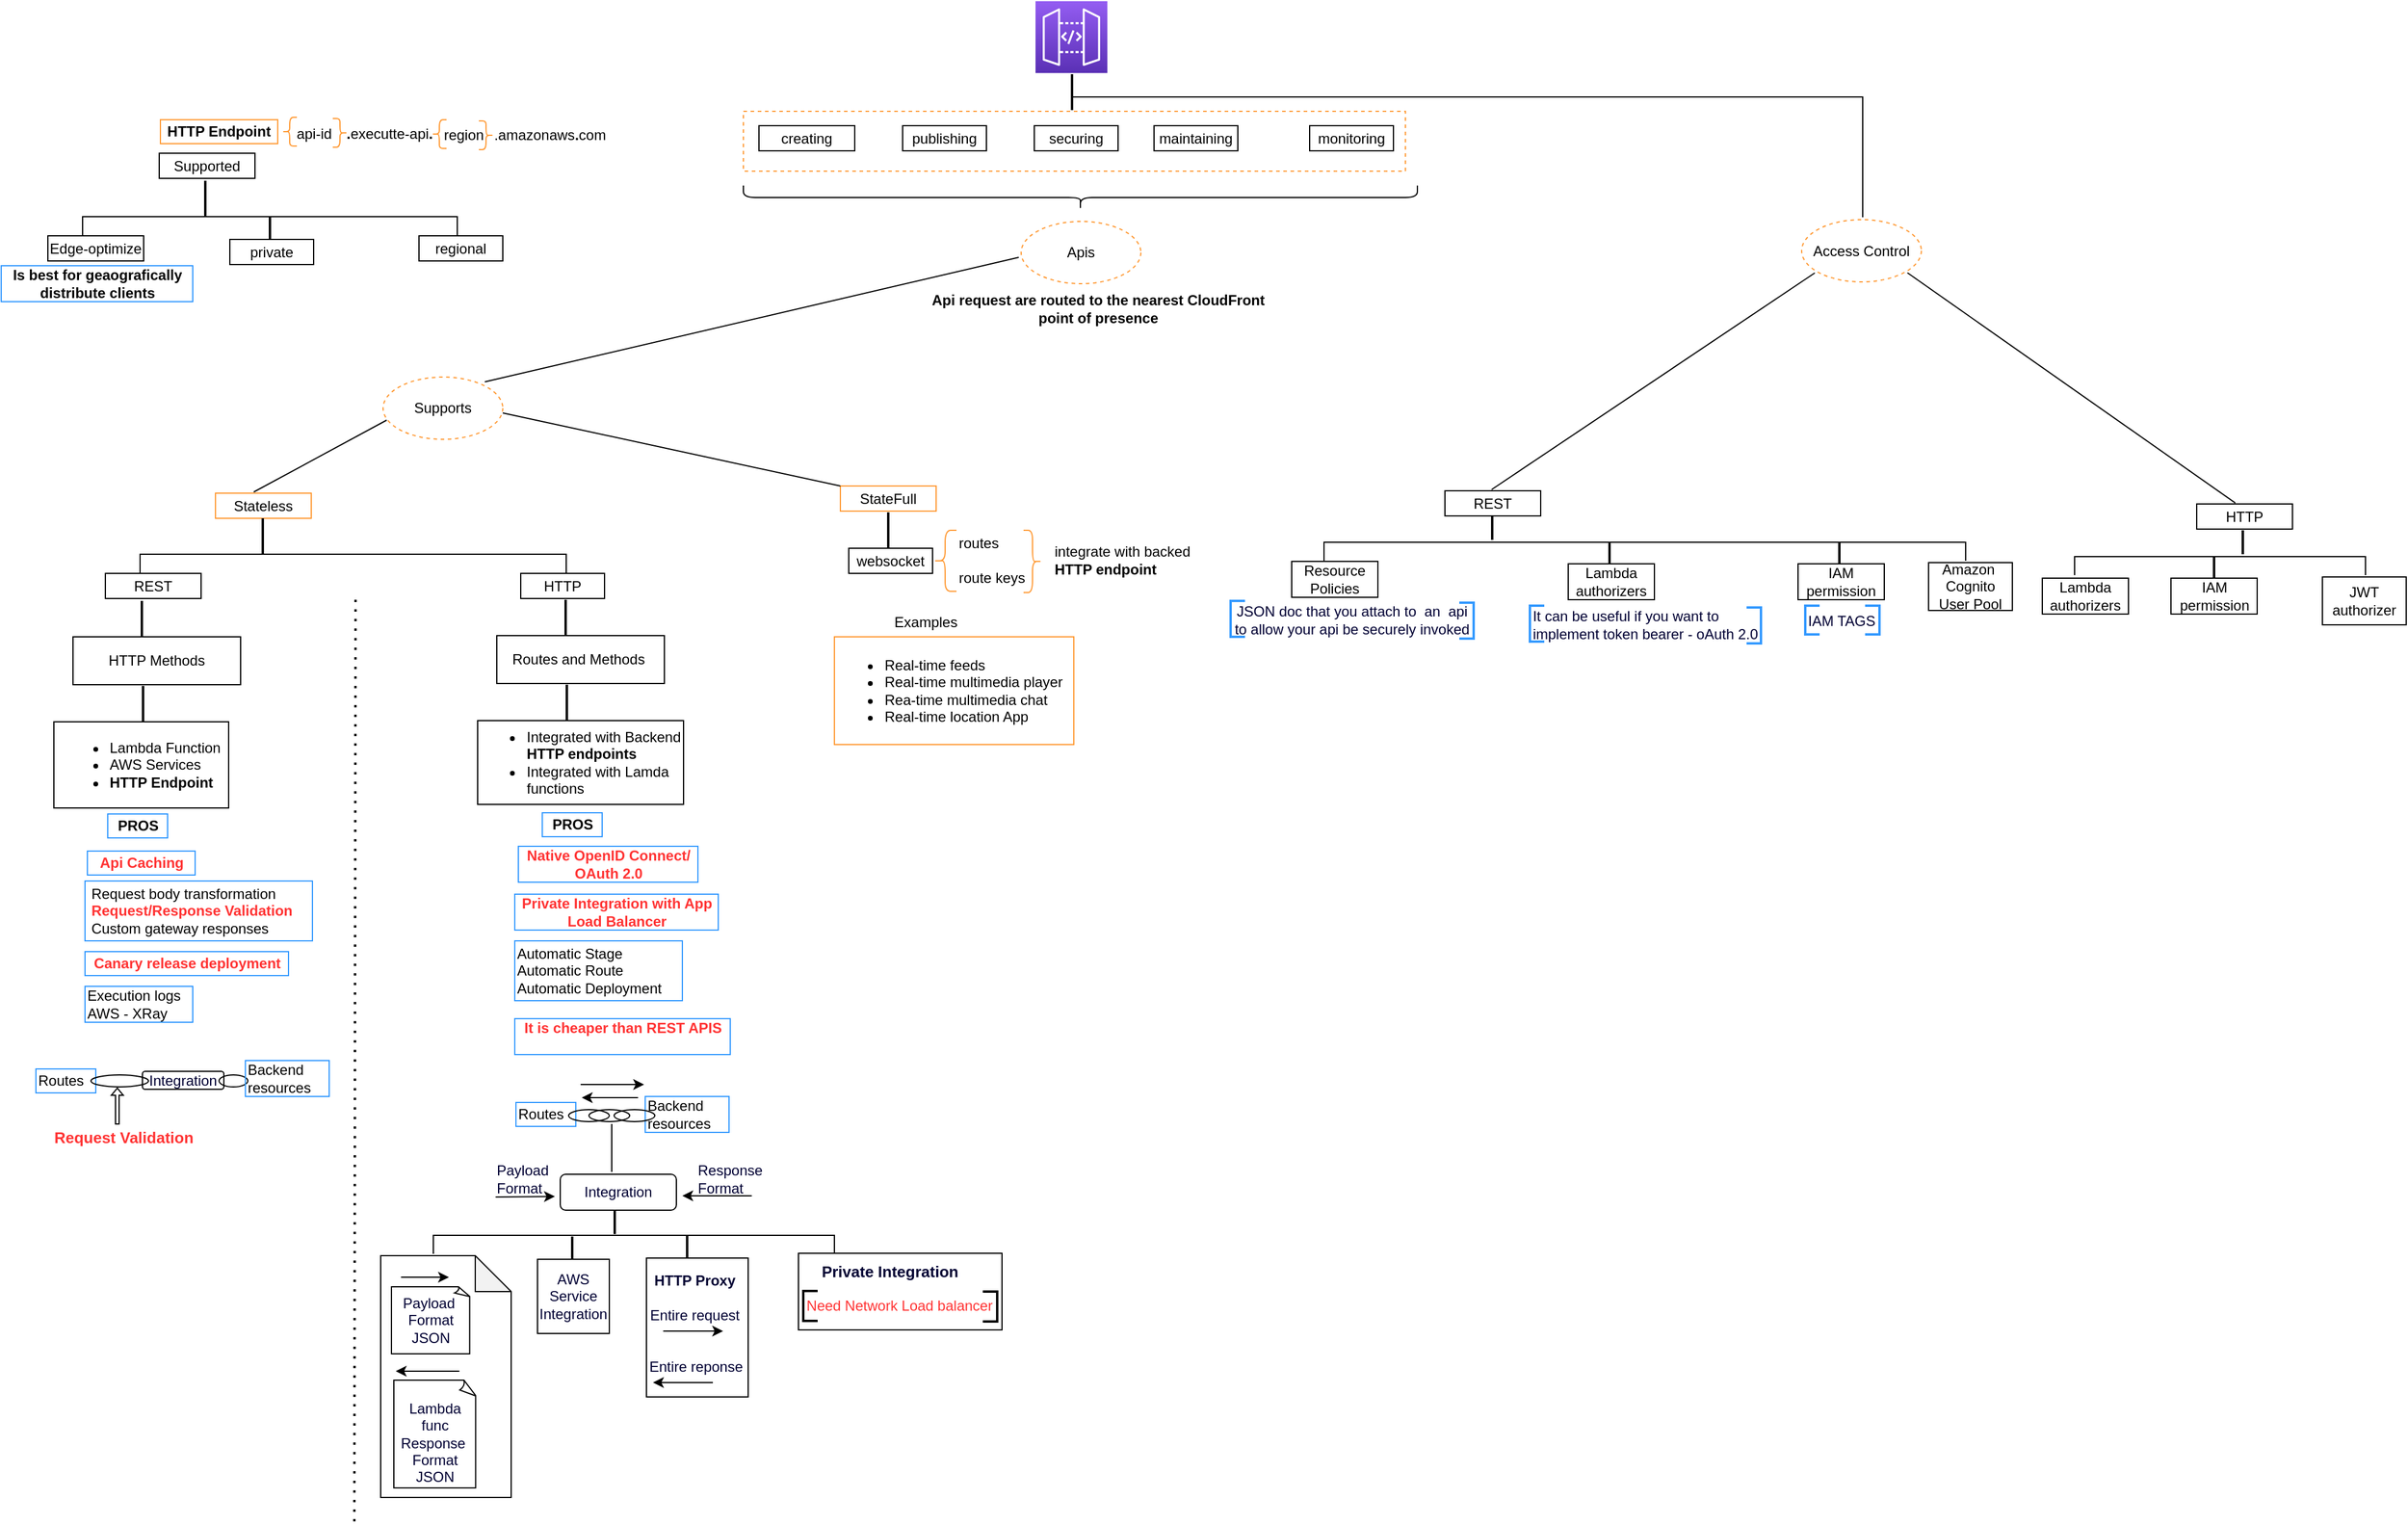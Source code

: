 <mxfile version="19.0.2" type="github">
  <diagram id="rzBOHS2imSivp7Q6g7ge" name="Page-1">
    <mxGraphModel dx="3526" dy="2307" grid="1" gridSize="10" guides="1" tooltips="1" connect="1" arrows="1" fold="1" page="1" pageScale="1" pageWidth="2336" pageHeight="1654" background="none" math="0" shadow="0">
      <root>
        <mxCell id="0" />
        <mxCell id="1" parent="0" />
        <mxCell id="aaMSTrbnzDPnuoNs1O_9-54" value="" style="rounded=0;whiteSpace=wrap;html=1;fontColor=#000033;fillColor=none;" vertex="1" parent="1">
          <mxGeometry x="-1649" y="-554" width="170" height="64" as="geometry" />
        </mxCell>
        <mxCell id="j9mZeKwOuy3LwzMowdbu-10" value="" style="rounded=0;whiteSpace=wrap;html=1;dashed=1;fillColor=none;strokeColor=#FF9933;" parent="1" vertex="1">
          <mxGeometry x="-1695" y="-1508" width="553" height="50" as="geometry" />
        </mxCell>
        <mxCell id="j9mZeKwOuy3LwzMowdbu-2" value="" style="sketch=0;points=[[0,0,0],[0.25,0,0],[0.5,0,0],[0.75,0,0],[1,0,0],[0,1,0],[0.25,1,0],[0.5,1,0],[0.75,1,0],[1,1,0],[0,0.25,0],[0,0.5,0],[0,0.75,0],[1,0.25,0],[1,0.5,0],[1,0.75,0]];outlineConnect=0;fontColor=#232F3E;gradientColor=#945DF2;gradientDirection=north;fillColor=#5A30B5;strokeColor=#ffffff;dashed=0;verticalLabelPosition=bottom;verticalAlign=top;align=center;html=1;fontSize=12;fontStyle=0;aspect=fixed;shape=mxgraph.aws4.resourceIcon;resIcon=mxgraph.aws4.api_gateway;" parent="1" vertex="1">
          <mxGeometry x="-1451" y="-1600" width="60" height="60" as="geometry" />
        </mxCell>
        <mxCell id="j9mZeKwOuy3LwzMowdbu-3" value="creating" style="rounded=0;whiteSpace=wrap;html=1;" parent="1" vertex="1">
          <mxGeometry x="-1682" y="-1496" width="80" height="21" as="geometry" />
        </mxCell>
        <mxCell id="j9mZeKwOuy3LwzMowdbu-4" value="publishing" style="rounded=0;whiteSpace=wrap;html=1;" parent="1" vertex="1">
          <mxGeometry x="-1562" y="-1496" width="70" height="21" as="geometry" />
        </mxCell>
        <mxCell id="j9mZeKwOuy3LwzMowdbu-5" value="securing" style="rounded=0;whiteSpace=wrap;html=1;" parent="1" vertex="1">
          <mxGeometry x="-1452" y="-1496" width="70" height="21" as="geometry" />
        </mxCell>
        <mxCell id="j9mZeKwOuy3LwzMowdbu-6" value="maintaining" style="rounded=0;whiteSpace=wrap;html=1;" parent="1" vertex="1">
          <mxGeometry x="-1352" y="-1496" width="70" height="21" as="geometry" />
        </mxCell>
        <mxCell id="j9mZeKwOuy3LwzMowdbu-7" value="monitoring" style="rounded=0;whiteSpace=wrap;html=1;" parent="1" vertex="1">
          <mxGeometry x="-1222" y="-1496" width="70" height="21" as="geometry" />
        </mxCell>
        <mxCell id="qNnacVsJ2TZ5Um2_h7-j-1" value="Stateless" style="rounded=0;whiteSpace=wrap;html=1;fillColor=none;strokeColor=#FF9933;" parent="1" vertex="1">
          <mxGeometry x="-2136" y="-1189" width="80" height="21" as="geometry" />
        </mxCell>
        <mxCell id="qNnacVsJ2TZ5Um2_h7-j-7" value="Apis" style="ellipse;whiteSpace=wrap;html=1;dashed=1;strokeColor=#FF9933;fillColor=none;" parent="1" vertex="1">
          <mxGeometry x="-1463" y="-1416" width="100" height="52" as="geometry" />
        </mxCell>
        <mxCell id="qNnacVsJ2TZ5Um2_h7-j-8" value="REST" style="rounded=0;whiteSpace=wrap;html=1;" parent="1" vertex="1">
          <mxGeometry x="-2228" y="-1122" width="80" height="21" as="geometry" />
        </mxCell>
        <mxCell id="qNnacVsJ2TZ5Um2_h7-j-9" value="HTTP" style="rounded=0;whiteSpace=wrap;html=1;" parent="1" vertex="1">
          <mxGeometry x="-1881" y="-1122" width="70" height="21" as="geometry" />
        </mxCell>
        <mxCell id="qNnacVsJ2TZ5Um2_h7-j-10" value="Routes and Methods&amp;nbsp;" style="rounded=0;whiteSpace=wrap;html=1;" parent="1" vertex="1">
          <mxGeometry x="-1901" y="-1070" width="140" height="40" as="geometry" />
        </mxCell>
        <mxCell id="qNnacVsJ2TZ5Um2_h7-j-11" value="&lt;div style=&quot;text-align: left&quot;&gt;&lt;ul&gt;&lt;li&gt;Integrated with Backend &lt;b&gt;HTTP endpoints&lt;/b&gt;&lt;/li&gt;&lt;li&gt;&lt;span&gt;Integrated with Lamda functions&lt;/span&gt;&lt;/li&gt;&lt;/ul&gt;&lt;/div&gt;" style="rounded=0;whiteSpace=wrap;html=1;" parent="1" vertex="1">
          <mxGeometry x="-1917" y="-999" width="172" height="70" as="geometry" />
        </mxCell>
        <mxCell id="qNnacVsJ2TZ5Um2_h7-j-12" value="websocket" style="rounded=0;whiteSpace=wrap;html=1;" parent="1" vertex="1">
          <mxGeometry x="-1607" y="-1143" width="70" height="21" as="geometry" />
        </mxCell>
        <mxCell id="e3F0U84aLfVKptTIg71--1" value="" style="shape=curlyBracket;whiteSpace=wrap;html=1;rounded=1;flipH=1;direction=north;" parent="1" vertex="1">
          <mxGeometry x="-1695" y="-1446" width="563" height="20" as="geometry" />
        </mxCell>
        <mxCell id="e3F0U84aLfVKptTIg71--4" value="Supports" style="ellipse;whiteSpace=wrap;html=1;dashed=1;strokeColor=#FF9933;fillColor=none;" parent="1" vertex="1">
          <mxGeometry x="-1996" y="-1286" width="100" height="52" as="geometry" />
        </mxCell>
        <mxCell id="e3F0U84aLfVKptTIg71--10" value="" style="line;strokeWidth=2;direction=south;html=1;" parent="1" vertex="1">
          <mxGeometry x="-1421" y="-1539" width="1" height="30" as="geometry" />
        </mxCell>
        <mxCell id="e3F0U84aLfVKptTIg71--11" value="StateFull" style="rounded=0;whiteSpace=wrap;html=1;fillColor=none;strokeColor=#FF9933;" parent="1" vertex="1">
          <mxGeometry x="-1614" y="-1195" width="80" height="21" as="geometry" />
        </mxCell>
        <mxCell id="e3F0U84aLfVKptTIg71--12" value="" style="line;strokeWidth=2;direction=south;html=1;" parent="1" vertex="1">
          <mxGeometry x="-2097" y="-1168" width="1" height="30" as="geometry" />
        </mxCell>
        <mxCell id="e3F0U84aLfVKptTIg71--19" value="" style="shape=partialRectangle;whiteSpace=wrap;html=1;bottom=1;right=1;left=1;top=0;fillColor=none;routingCenterX=-0.5;rotation=-180;direction=east;" parent="1" vertex="1">
          <mxGeometry x="-2199" y="-1138" width="356" height="15" as="geometry" />
        </mxCell>
        <mxCell id="e3F0U84aLfVKptTIg71--21" value="" style="line;strokeWidth=2;direction=south;html=1;" parent="1" vertex="1">
          <mxGeometry x="-1844" y="-1100" width="1" height="30" as="geometry" />
        </mxCell>
        <mxCell id="e3F0U84aLfVKptTIg71--22" value="" style="line;strokeWidth=2;direction=south;html=1;" parent="1" vertex="1">
          <mxGeometry x="-1843" y="-1029" width="1" height="30" as="geometry" />
        </mxCell>
        <mxCell id="e3F0U84aLfVKptTIg71--23" value="HTTP Methods" style="rounded=0;whiteSpace=wrap;html=1;" parent="1" vertex="1">
          <mxGeometry x="-2255" y="-1069" width="140" height="40" as="geometry" />
        </mxCell>
        <mxCell id="e3F0U84aLfVKptTIg71--24" value="&lt;div style=&quot;text-align: left&quot;&gt;&lt;ul&gt;&lt;li&gt;Lambda Function&lt;/li&gt;&lt;li&gt;AWS Services&lt;/li&gt;&lt;li&gt;&lt;b&gt;HTTP Endpoint&lt;/b&gt;&lt;/li&gt;&lt;/ul&gt;&lt;/div&gt;" style="rounded=0;whiteSpace=wrap;html=1;" parent="1" vertex="1">
          <mxGeometry x="-2271" y="-998" width="146" height="72" as="geometry" />
        </mxCell>
        <mxCell id="e3F0U84aLfVKptTIg71--25" value="" style="line;strokeWidth=2;direction=south;html=1;" parent="1" vertex="1">
          <mxGeometry x="-2198" y="-1099" width="1" height="30" as="geometry" />
        </mxCell>
        <mxCell id="e3F0U84aLfVKptTIg71--26" value="" style="line;strokeWidth=2;direction=south;html=1;" parent="1" vertex="1">
          <mxGeometry x="-2197" y="-1028" width="1" height="30" as="geometry" />
        </mxCell>
        <mxCell id="RHQa-X3_apYEFBSFGdYx-1" value="" style="endArrow=none;html=1;rounded=0;" parent="1" edge="1">
          <mxGeometry width="50" height="50" relative="1" as="geometry">
            <mxPoint x="-2104" y="-1190" as="sourcePoint" />
            <mxPoint x="-1993" y="-1250" as="targetPoint" />
          </mxGeometry>
        </mxCell>
        <mxCell id="RHQa-X3_apYEFBSFGdYx-2" value="" style="endArrow=none;html=1;rounded=0;entryX=0;entryY=0;entryDx=0;entryDy=0;" parent="1" target="e3F0U84aLfVKptTIg71--11" edge="1">
          <mxGeometry width="50" height="50" relative="1" as="geometry">
            <mxPoint x="-1896" y="-1256" as="sourcePoint" />
            <mxPoint x="-1795" y="-1196" as="targetPoint" />
          </mxGeometry>
        </mxCell>
        <mxCell id="3u_sAwuGoXgxyQlECYIR-2" value="" style="line;strokeWidth=2;direction=south;html=1;" parent="1" vertex="1">
          <mxGeometry x="-1574.5" y="-1173" width="1" height="30" as="geometry" />
        </mxCell>
        <mxCell id="3u_sAwuGoXgxyQlECYIR-4" value="" style="shape=curlyBracket;whiteSpace=wrap;html=1;rounded=1;strokeColor=#FF9933;fillColor=none;" parent="1" vertex="1">
          <mxGeometry x="-1536" y="-1158" width="19" height="51" as="geometry" />
        </mxCell>
        <mxCell id="3u_sAwuGoXgxyQlECYIR-5" value="" style="shape=curlyBracket;whiteSpace=wrap;html=1;rounded=1;strokeColor=#FF9933;fillColor=none;rotation=-180;" parent="1" vertex="1">
          <mxGeometry x="-1461" y="-1158" width="15" height="52" as="geometry" />
        </mxCell>
        <mxCell id="3u_sAwuGoXgxyQlECYIR-6" value="routes&lt;br&gt;&lt;br&gt;route keys" style="text;html=1;align=left;verticalAlign=middle;resizable=0;points=[];autosize=1;strokeColor=none;fillColor=none;" parent="1" vertex="1">
          <mxGeometry x="-1517" y="-1158" width="70" height="50" as="geometry" />
        </mxCell>
        <mxCell id="3u_sAwuGoXgxyQlECYIR-7" value="integrate with backed &lt;br&gt;&lt;b&gt;HTTP endpoint&lt;/b&gt;" style="text;html=1;align=left;verticalAlign=middle;resizable=0;points=[];autosize=1;strokeColor=none;fillColor=none;" parent="1" vertex="1">
          <mxGeometry x="-1437" y="-1148" width="130" height="30" as="geometry" />
        </mxCell>
        <mxCell id="3u_sAwuGoXgxyQlECYIR-10" value="&lt;ul&gt;&lt;li&gt;Real-time feeds&lt;/li&gt;&lt;li&gt;Real-time multimedia player&lt;/li&gt;&lt;li&gt;Rea-time multimedia chat&lt;/li&gt;&lt;li&gt;Real-time location App&lt;/li&gt;&lt;/ul&gt;" style="text;html=1;align=left;verticalAlign=middle;resizable=0;points=[];autosize=1;strokeColor=#FF9933;fillColor=none;" parent="1" vertex="1">
          <mxGeometry x="-1619" y="-1069" width="200" height="90" as="geometry" />
        </mxCell>
        <mxCell id="3u_sAwuGoXgxyQlECYIR-11" value="Examples" style="text;html=1;align=center;verticalAlign=middle;resizable=0;points=[];autosize=1;strokeColor=none;fillColor=none;" parent="1" vertex="1">
          <mxGeometry x="-1578" y="-1091" width="70" height="20" as="geometry" />
        </mxCell>
        <mxCell id="3u_sAwuGoXgxyQlECYIR-12" value="" style="endArrow=none;html=1;rounded=0;" parent="1" edge="1">
          <mxGeometry width="50" height="50" relative="1" as="geometry">
            <mxPoint x="-1911" y="-1282" as="sourcePoint" />
            <mxPoint x="-1465" y="-1386" as="targetPoint" />
          </mxGeometry>
        </mxCell>
        <mxCell id="3u_sAwuGoXgxyQlECYIR-13" value="&lt;b&gt;HTTP Endpoint&lt;/b&gt;" style="rounded=0;whiteSpace=wrap;html=1;fillColor=none;strokeColor=#FF9933;" parent="1" vertex="1">
          <mxGeometry x="-2182" y="-1501" width="98" height="20" as="geometry" />
        </mxCell>
        <mxCell id="3u_sAwuGoXgxyQlECYIR-14" value="Edge-optimize" style="rounded=0;whiteSpace=wrap;html=1;" parent="1" vertex="1">
          <mxGeometry x="-2276" y="-1404" width="80" height="21" as="geometry" />
        </mxCell>
        <mxCell id="3u_sAwuGoXgxyQlECYIR-15" value="regional" style="rounded=0;whiteSpace=wrap;html=1;" parent="1" vertex="1">
          <mxGeometry x="-1966" y="-1404" width="70" height="21" as="geometry" />
        </mxCell>
        <mxCell id="3u_sAwuGoXgxyQlECYIR-16" value="" style="line;strokeWidth=2;direction=south;html=1;" parent="1" vertex="1">
          <mxGeometry x="-2145" y="-1450" width="1" height="30" as="geometry" />
        </mxCell>
        <mxCell id="3u_sAwuGoXgxyQlECYIR-17" value="" style="shape=partialRectangle;whiteSpace=wrap;html=1;bottom=1;right=1;left=1;top=0;fillColor=none;routingCenterX=-0.5;rotation=-180;direction=east;" parent="1" vertex="1">
          <mxGeometry x="-2247" y="-1420" width="313" height="15" as="geometry" />
        </mxCell>
        <mxCell id="3u_sAwuGoXgxyQlECYIR-18" value="Supported" style="rounded=0;whiteSpace=wrap;html=1;" parent="1" vertex="1">
          <mxGeometry x="-2183" y="-1473" width="80" height="21" as="geometry" />
        </mxCell>
        <mxCell id="3u_sAwuGoXgxyQlECYIR-19" value="" style="line;strokeWidth=2;direction=south;html=1;" parent="1" vertex="1">
          <mxGeometry x="-2100.5" y="-1420" width="20" height="19" as="geometry" />
        </mxCell>
        <mxCell id="3u_sAwuGoXgxyQlECYIR-20" value="private" style="rounded=0;whiteSpace=wrap;html=1;" parent="1" vertex="1">
          <mxGeometry x="-2124" y="-1401" width="70" height="21" as="geometry" />
        </mxCell>
        <mxCell id="3u_sAwuGoXgxyQlECYIR-23" value="" style="shape=curlyBracket;whiteSpace=wrap;html=1;rounded=1;strokeColor=#FF9933;fillColor=none;" parent="1" vertex="1">
          <mxGeometry x="-2080" y="-1503" width="12" height="24" as="geometry" />
        </mxCell>
        <mxCell id="3u_sAwuGoXgxyQlECYIR-24" value="" style="shape=curlyBracket;whiteSpace=wrap;html=1;rounded=1;strokeColor=#FF9933;fillColor=none;direction=west;" parent="1" vertex="1">
          <mxGeometry x="-2038" y="-1502" width="12" height="24" as="geometry" />
        </mxCell>
        <mxCell id="3u_sAwuGoXgxyQlECYIR-25" value="api-id" style="text;html=1;align=center;verticalAlign=middle;resizable=0;points=[];autosize=1;strokeColor=none;fillColor=none;" parent="1" vertex="1">
          <mxGeometry x="-2074" y="-1499" width="40" height="20" as="geometry" />
        </mxCell>
        <mxCell id="3u_sAwuGoXgxyQlECYIR-27" value="" style="shape=curlyBracket;whiteSpace=wrap;html=1;rounded=1;strokeColor=#FF9933;fillColor=none;" parent="1" vertex="1">
          <mxGeometry x="-1955" y="-1501" width="12" height="24" as="geometry" />
        </mxCell>
        <mxCell id="3u_sAwuGoXgxyQlECYIR-28" value="" style="shape=curlyBracket;whiteSpace=wrap;html=1;rounded=1;strokeColor=#FF9933;fillColor=none;direction=west;" parent="1" vertex="1">
          <mxGeometry x="-1916" y="-1500" width="12" height="24" as="geometry" />
        </mxCell>
        <mxCell id="3u_sAwuGoXgxyQlECYIR-29" value="region" style="text;html=1;align=center;verticalAlign=middle;resizable=0;points=[];autosize=1;strokeColor=none;fillColor=none;" parent="1" vertex="1">
          <mxGeometry x="-1954" y="-1498" width="50" height="20" as="geometry" />
        </mxCell>
        <mxCell id="3u_sAwuGoXgxyQlECYIR-30" value="&lt;b&gt;.&lt;/b&gt;executte-api&lt;b&gt;.&lt;/b&gt;" style="text;html=1;align=center;verticalAlign=middle;resizable=0;points=[];autosize=1;strokeColor=none;fillColor=none;" parent="1" vertex="1">
          <mxGeometry x="-2036" y="-1499" width="90" height="20" as="geometry" />
        </mxCell>
        <mxCell id="3u_sAwuGoXgxyQlECYIR-31" value=".amazonaws&lt;b&gt;.&lt;/b&gt;com" style="text;html=1;align=center;verticalAlign=middle;resizable=0;points=[];autosize=1;strokeColor=none;fillColor=none;" parent="1" vertex="1">
          <mxGeometry x="-1912" y="-1498" width="110" height="20" as="geometry" />
        </mxCell>
        <mxCell id="3u_sAwuGoXgxyQlECYIR-33" value="&lt;b&gt;Is best for geaografically&lt;br&gt;distribute clients&lt;/b&gt;" style="text;html=1;align=center;verticalAlign=middle;resizable=0;points=[];autosize=1;strokeColor=#3399FF;fillColor=none;flipV=1;flipH=1;" parent="1" vertex="1">
          <mxGeometry x="-2315" y="-1379" width="160" height="30" as="geometry" />
        </mxCell>
        <mxCell id="3u_sAwuGoXgxyQlECYIR-34" value="Api request are routed to the nearest CloudFront &lt;br&gt;point of presence" style="text;html=1;align=center;verticalAlign=middle;resizable=0;points=[];autosize=1;strokeColor=none;fillColor=none;fontStyle=1" parent="1" vertex="1">
          <mxGeometry x="-1544" y="-1358" width="290" height="30" as="geometry" />
        </mxCell>
        <mxCell id="3u_sAwuGoXgxyQlECYIR-35" value="&lt;b&gt;PROS&lt;/b&gt;" style="text;html=1;align=center;verticalAlign=middle;resizable=0;points=[];autosize=1;strokeColor=#3399FF;fillColor=none;flipV=1;flipH=1;" parent="1" vertex="1">
          <mxGeometry x="-2226" y="-921" width="50" height="20" as="geometry" />
        </mxCell>
        <mxCell id="3u_sAwuGoXgxyQlECYIR-36" value="&lt;b&gt;PROS&lt;/b&gt;" style="text;html=1;align=center;verticalAlign=middle;resizable=0;points=[];autosize=1;strokeColor=#3399FF;fillColor=none;flipV=1;flipH=1;" parent="1" vertex="1">
          <mxGeometry x="-1863" y="-922" width="50" height="20" as="geometry" />
        </mxCell>
        <mxCell id="3u_sAwuGoXgxyQlECYIR-37" value="&lt;font color=&quot;#ff3333&quot;&gt;&lt;b&gt;Api Caching&lt;/b&gt;&lt;/font&gt;" style="text;html=1;align=center;verticalAlign=middle;resizable=0;points=[];autosize=1;strokeColor=#3399FF;fillColor=none;" parent="1" vertex="1">
          <mxGeometry x="-2243" y="-890" width="90" height="20" as="geometry" />
        </mxCell>
        <mxCell id="3u_sAwuGoXgxyQlECYIR-38" value="&lt;span style=&quot;background-color: initial;&quot;&gt;&amp;nbsp;Request body transformation&lt;/span&gt;&lt;br&gt;&lt;span style=&quot;background-color: initial;&quot;&gt;&amp;nbsp;&lt;font color=&quot;#ff3333&quot;&gt;&lt;b&gt;Request/Response Validation&lt;/b&gt;&lt;/font&gt;&lt;/span&gt;&lt;br&gt;&lt;span style=&quot;background-color: initial;&quot;&gt;&amp;nbsp;Custom gateway responses&amp;nbsp;&lt;/span&gt;" style="text;html=1;align=left;verticalAlign=middle;resizable=0;points=[];autosize=1;strokeColor=#3399FF;fillColor=none;" parent="1" vertex="1">
          <mxGeometry x="-2245" y="-865" width="190" height="50" as="geometry" />
        </mxCell>
        <mxCell id="3u_sAwuGoXgxyQlECYIR-39" value="&lt;font color=&quot;#ff3333&quot;&gt;&lt;b&gt;Canary release deployment&lt;/b&gt;&lt;/font&gt;" style="text;html=1;align=center;verticalAlign=middle;resizable=0;points=[];autosize=1;strokeColor=#3399FF;fillColor=none;" parent="1" vertex="1">
          <mxGeometry x="-2245" y="-806" width="170" height="20" as="geometry" />
        </mxCell>
        <mxCell id="3u_sAwuGoXgxyQlECYIR-40" value="Execution logs&lt;br&gt;AWS - XRay" style="text;html=1;align=left;verticalAlign=middle;resizable=0;points=[];autosize=1;strokeColor=#3399FF;fillColor=none;" parent="1" vertex="1">
          <mxGeometry x="-2245" y="-777" width="90" height="30" as="geometry" />
        </mxCell>
        <mxCell id="3u_sAwuGoXgxyQlECYIR-41" value="&lt;b&gt;&lt;font color=&quot;#ff3333&quot;&gt;Native OpenID Connect/ &lt;br&gt;OAuth 2.0&lt;/font&gt;&lt;/b&gt;" style="text;html=1;align=center;verticalAlign=middle;resizable=0;points=[];autosize=1;strokeColor=#3399FF;fillColor=none;" parent="1" vertex="1">
          <mxGeometry x="-1883" y="-894" width="150" height="30" as="geometry" />
        </mxCell>
        <mxCell id="3u_sAwuGoXgxyQlECYIR-42" value="&lt;font color=&quot;#ff3333&quot;&gt;&lt;b&gt;Private Integration with App &lt;br&gt;Load Balancer&lt;/b&gt;&lt;/font&gt;" style="text;html=1;align=center;verticalAlign=middle;resizable=0;points=[];autosize=1;strokeColor=#3399FF;fillColor=none;" parent="1" vertex="1">
          <mxGeometry x="-1886" y="-854" width="170" height="30" as="geometry" />
        </mxCell>
        <mxCell id="3u_sAwuGoXgxyQlECYIR-43" value="Automatic Stage&lt;br&gt;Automatic Route&lt;br&gt;Automatic Deployment" style="text;html=1;align=left;verticalAlign=middle;resizable=0;points=[];autosize=1;strokeColor=#3399FF;fillColor=none;" parent="1" vertex="1">
          <mxGeometry x="-1886" y="-815" width="140" height="50" as="geometry" />
        </mxCell>
        <mxCell id="aaMSTrbnzDPnuoNs1O_9-1" value="&lt;font color=&quot;#ff3333&quot;&gt;&lt;b&gt;It is cheaper than REST APIS&lt;br&gt;&lt;br&gt;&lt;/b&gt;&lt;/font&gt;" style="text;html=1;align=center;verticalAlign=middle;resizable=0;points=[];autosize=1;strokeColor=#3399FF;fillColor=none;" vertex="1" parent="1">
          <mxGeometry x="-1886" y="-750" width="180" height="30" as="geometry" />
        </mxCell>
        <mxCell id="aaMSTrbnzDPnuoNs1O_9-2" value="" style="endArrow=none;dashed=1;html=1;dashPattern=1 3;strokeWidth=2;rounded=0;fontColor=#FF3333;" edge="1" parent="1">
          <mxGeometry width="50" height="50" relative="1" as="geometry">
            <mxPoint x="-2020" y="-330" as="sourcePoint" />
            <mxPoint x="-2019" y="-1100" as="targetPoint" />
          </mxGeometry>
        </mxCell>
        <mxCell id="aaMSTrbnzDPnuoNs1O_9-4" value="Routes" style="text;html=1;align=left;verticalAlign=middle;resizable=0;points=[];autosize=1;strokeColor=#3399FF;fillColor=none;" vertex="1" parent="1">
          <mxGeometry x="-1885" y="-680" width="50" height="20" as="geometry" />
        </mxCell>
        <mxCell id="aaMSTrbnzDPnuoNs1O_9-6" value="Backend&lt;br&gt;resources" style="text;html=1;align=left;verticalAlign=middle;resizable=0;points=[];autosize=1;strokeColor=#3399FF;fillColor=none;" vertex="1" parent="1">
          <mxGeometry x="-1777" y="-685" width="70" height="30" as="geometry" />
        </mxCell>
        <mxCell id="aaMSTrbnzDPnuoNs1O_9-7" value="" style="ellipse;whiteSpace=wrap;html=1;fontColor=#FF3333;fillColor=none;" vertex="1" parent="1">
          <mxGeometry x="-1841" y="-674" width="34" height="10" as="geometry" />
        </mxCell>
        <mxCell id="aaMSTrbnzDPnuoNs1O_9-9" value="" style="ellipse;whiteSpace=wrap;html=1;fontColor=#FF3333;fillColor=none;" vertex="1" parent="1">
          <mxGeometry x="-1803" y="-674" width="34" height="10" as="geometry" />
        </mxCell>
        <mxCell id="aaMSTrbnzDPnuoNs1O_9-11" value="" style="ellipse;whiteSpace=wrap;html=1;fontColor=#FF3333;fillColor=none;" vertex="1" parent="1">
          <mxGeometry x="-1824" y="-674" width="34" height="10" as="geometry" />
        </mxCell>
        <mxCell id="aaMSTrbnzDPnuoNs1O_9-12" value="Integration" style="rounded=1;whiteSpace=wrap;html=1;fontColor=#000033;fillColor=none;" vertex="1" parent="1">
          <mxGeometry x="-1848" y="-620" width="97" height="30" as="geometry" />
        </mxCell>
        <mxCell id="aaMSTrbnzDPnuoNs1O_9-13" value="" style="endArrow=classic;html=1;rounded=0;fontColor=#000033;" edge="1" parent="1">
          <mxGeometry width="50" height="50" relative="1" as="geometry">
            <mxPoint x="-1902" y="-601" as="sourcePoint" />
            <mxPoint x="-1852.5" y="-601.5" as="targetPoint" />
          </mxGeometry>
        </mxCell>
        <mxCell id="aaMSTrbnzDPnuoNs1O_9-14" value="" style="endArrow=classic;html=1;rounded=0;fontColor=#000033;" edge="1" parent="1">
          <mxGeometry width="50" height="50" relative="1" as="geometry">
            <mxPoint x="-1688" y="-602" as="sourcePoint" />
            <mxPoint x="-1746" y="-602" as="targetPoint" />
          </mxGeometry>
        </mxCell>
        <mxCell id="aaMSTrbnzDPnuoNs1O_9-15" value="" style="endArrow=classic;html=1;rounded=0;fontColor=#000033;" edge="1" parent="1">
          <mxGeometry width="50" height="50" relative="1" as="geometry">
            <mxPoint x="-1831" y="-695" as="sourcePoint" />
            <mxPoint x="-1778" y="-695" as="targetPoint" />
          </mxGeometry>
        </mxCell>
        <mxCell id="aaMSTrbnzDPnuoNs1O_9-16" value="" style="endArrow=classic;html=1;rounded=0;fontColor=#000033;" edge="1" parent="1">
          <mxGeometry width="50" height="50" relative="1" as="geometry">
            <mxPoint x="-1783" y="-684" as="sourcePoint" />
            <mxPoint x="-1830" y="-684" as="targetPoint" />
          </mxGeometry>
        </mxCell>
        <mxCell id="aaMSTrbnzDPnuoNs1O_9-17" value="" style="endArrow=none;html=1;rounded=0;fontColor=#000033;" edge="1" parent="1">
          <mxGeometry width="50" height="50" relative="1" as="geometry">
            <mxPoint x="-1805" y="-622" as="sourcePoint" />
            <mxPoint x="-1805" y="-662" as="targetPoint" />
          </mxGeometry>
        </mxCell>
        <mxCell id="aaMSTrbnzDPnuoNs1O_9-18" value="" style="shape=partialRectangle;whiteSpace=wrap;html=1;bottom=1;right=1;left=1;top=0;fillColor=none;routingCenterX=-0.5;rotation=-180;direction=east;" vertex="1" parent="1">
          <mxGeometry x="-1954" y="-569" width="335" height="15" as="geometry" />
        </mxCell>
        <mxCell id="aaMSTrbnzDPnuoNs1O_9-19" value="" style="line;strokeWidth=2;direction=south;html=1;" vertex="1" parent="1">
          <mxGeometry x="-1803" y="-590" width="1" height="20" as="geometry" />
        </mxCell>
        <mxCell id="aaMSTrbnzDPnuoNs1O_9-28" value="Payload&amp;nbsp;&lt;br&gt;Format" style="text;html=1;align=left;verticalAlign=middle;resizable=0;points=[];autosize=1;strokeColor=none;fillColor=none;fontColor=#000033;" vertex="1" parent="1">
          <mxGeometry x="-1903" y="-631" width="60" height="30" as="geometry" />
        </mxCell>
        <mxCell id="aaMSTrbnzDPnuoNs1O_9-29" value="Response&amp;nbsp;&lt;br&gt;Format" style="text;html=1;align=left;verticalAlign=middle;resizable=0;points=[];autosize=1;strokeColor=none;fillColor=none;fontColor=#000033;" vertex="1" parent="1">
          <mxGeometry x="-1735" y="-631" width="70" height="30" as="geometry" />
        </mxCell>
        <mxCell id="aaMSTrbnzDPnuoNs1O_9-36" value="" style="line;strokeWidth=2;direction=south;html=1;" vertex="1" parent="1">
          <mxGeometry x="-1848" y="-568" width="20" height="19" as="geometry" />
        </mxCell>
        <mxCell id="aaMSTrbnzDPnuoNs1O_9-38" value="AWS Service Integration" style="rounded=0;whiteSpace=wrap;html=1;fontColor=#000033;fillColor=none;" vertex="1" parent="1">
          <mxGeometry x="-1867" y="-549" width="60" height="62" as="geometry" />
        </mxCell>
        <mxCell id="aaMSTrbnzDPnuoNs1O_9-40" value="" style="line;strokeWidth=2;direction=south;html=1;" vertex="1" parent="1">
          <mxGeometry x="-1752" y="-569" width="20" height="19" as="geometry" />
        </mxCell>
        <mxCell id="aaMSTrbnzDPnuoNs1O_9-48" value="" style="group" vertex="1" connectable="0" parent="1">
          <mxGeometry x="-1781" y="-550" width="91" height="116" as="geometry" />
        </mxCell>
        <mxCell id="aaMSTrbnzDPnuoNs1O_9-41" value="" style="rounded=0;whiteSpace=wrap;html=1;fontColor=#000033;fillColor=none;" vertex="1" parent="aaMSTrbnzDPnuoNs1O_9-48">
          <mxGeometry x="5" width="85" height="116" as="geometry" />
        </mxCell>
        <mxCell id="aaMSTrbnzDPnuoNs1O_9-46" value="Entire reponse" style="text;html=1;align=center;verticalAlign=middle;resizable=0;points=[];autosize=1;strokeColor=none;fillColor=none;fontColor=#000033;" vertex="1" parent="aaMSTrbnzDPnuoNs1O_9-48">
          <mxGeometry x="1" y="81" width="90" height="20" as="geometry" />
        </mxCell>
        <mxCell id="aaMSTrbnzDPnuoNs1O_9-43" value="" style="endArrow=classic;html=1;rounded=0;fontColor=#000033;" edge="1" parent="aaMSTrbnzDPnuoNs1O_9-48">
          <mxGeometry width="50" height="50" relative="1" as="geometry">
            <mxPoint x="60.5" y="104" as="sourcePoint" />
            <mxPoint x="10.5" y="104" as="targetPoint" />
          </mxGeometry>
        </mxCell>
        <mxCell id="aaMSTrbnzDPnuoNs1O_9-44" value="" style="endArrow=classic;html=1;rounded=0;fontColor=#000033;" edge="1" parent="aaMSTrbnzDPnuoNs1O_9-48">
          <mxGeometry width="50" height="50" relative="1" as="geometry">
            <mxPoint x="19" y="61" as="sourcePoint" />
            <mxPoint x="69" y="61" as="targetPoint" />
          </mxGeometry>
        </mxCell>
        <mxCell id="aaMSTrbnzDPnuoNs1O_9-45" value="Entire request" style="text;html=1;align=center;verticalAlign=middle;resizable=0;points=[];autosize=1;strokeColor=none;fillColor=none;fontColor=#000033;" vertex="1" parent="aaMSTrbnzDPnuoNs1O_9-48">
          <mxGeometry y="38" width="90" height="20" as="geometry" />
        </mxCell>
        <mxCell id="aaMSTrbnzDPnuoNs1O_9-47" value="&lt;b&gt;HTTP Proxy&lt;/b&gt;" style="text;html=1;align=center;verticalAlign=middle;resizable=0;points=[];autosize=1;strokeColor=none;fillColor=none;fontColor=#000033;" vertex="1" parent="aaMSTrbnzDPnuoNs1O_9-48">
          <mxGeometry x="5" y="9" width="80" height="20" as="geometry" />
        </mxCell>
        <mxCell id="aaMSTrbnzDPnuoNs1O_9-51" value="" style="strokeWidth=2;html=1;shape=mxgraph.flowchart.annotation_1;align=left;pointerEvents=1;fontColor=#000033;fillColor=none;" vertex="1" parent="1">
          <mxGeometry x="-1645" y="-522.5" width="12" height="25" as="geometry" />
        </mxCell>
        <mxCell id="aaMSTrbnzDPnuoNs1O_9-52" value="&lt;span style=&quot;&quot;&gt;&lt;font color=&quot;#ff3333&quot;&gt;Need Network Load balancer&lt;/font&gt;&lt;/span&gt;" style="text;html=1;align=center;verticalAlign=middle;resizable=0;points=[];autosize=1;strokeColor=none;fillColor=none;fontColor=#000033;" vertex="1" parent="1">
          <mxGeometry x="-1650" y="-520" width="170" height="20" as="geometry" />
        </mxCell>
        <mxCell id="aaMSTrbnzDPnuoNs1O_9-53" value="&lt;font style=&quot;font-size: 13px;&quot;&gt;&lt;b&gt;Private Integration&lt;/b&gt;&lt;/font&gt;" style="text;html=1;align=center;verticalAlign=middle;resizable=0;points=[];autosize=1;strokeColor=none;fillColor=none;fontColor=#000033;" vertex="1" parent="1">
          <mxGeometry x="-1638" y="-549" width="130" height="20" as="geometry" />
        </mxCell>
        <mxCell id="aaMSTrbnzDPnuoNs1O_9-56" value="" style="strokeWidth=2;html=1;shape=mxgraph.flowchart.annotation_1;align=left;pointerEvents=1;fontColor=#000033;fillColor=none;direction=west;" vertex="1" parent="1">
          <mxGeometry x="-1495" y="-522" width="12" height="25" as="geometry" />
        </mxCell>
        <mxCell id="aaMSTrbnzDPnuoNs1O_9-58" value="" style="group" vertex="1" connectable="0" parent="1">
          <mxGeometry x="-1998" y="-552" width="109" height="202" as="geometry" />
        </mxCell>
        <mxCell id="aaMSTrbnzDPnuoNs1O_9-20" value="" style="shape=note;whiteSpace=wrap;html=1;backgroundOutline=1;darkOpacity=0.05;fontColor=#000033;fillColor=none;" vertex="1" parent="aaMSTrbnzDPnuoNs1O_9-58">
          <mxGeometry width="109" height="202" as="geometry" />
        </mxCell>
        <mxCell id="aaMSTrbnzDPnuoNs1O_9-31" value="&lt;br&gt;&lt;span style=&quot;text-align: left;&quot;&gt;Lambda func&lt;/span&gt;&lt;br style=&quot;text-align: left;&quot;&gt;&lt;span style=&quot;text-align: left;&quot;&gt;Response&amp;nbsp;&lt;/span&gt;&lt;br style=&quot;text-align: left;&quot;&gt;&lt;span style=&quot;text-align: left;&quot;&gt;Format&lt;/span&gt;&lt;br&gt;JSON" style="whiteSpace=wrap;html=1;shape=mxgraph.basic.document;fontColor=#000033;fillColor=none;" vertex="1" parent="aaMSTrbnzDPnuoNs1O_9-58">
          <mxGeometry x="11" y="104" width="69" height="90" as="geometry" />
        </mxCell>
        <mxCell id="aaMSTrbnzDPnuoNs1O_9-24" value="" style="endArrow=classic;html=1;rounded=0;fontColor=#000033;" edge="1" parent="aaMSTrbnzDPnuoNs1O_9-58">
          <mxGeometry width="50" height="50" relative="1" as="geometry">
            <mxPoint x="65.75" y="96.493" as="sourcePoint" />
            <mxPoint x="12.583" y="96.493" as="targetPoint" />
          </mxGeometry>
        </mxCell>
        <mxCell id="aaMSTrbnzDPnuoNs1O_9-32" value="&lt;span style=&quot;text-align: left;&quot;&gt;Payload&amp;nbsp;&lt;/span&gt;&lt;br style=&quot;text-align: left;&quot;&gt;&lt;span style=&quot;text-align: left;&quot;&gt;Format&lt;/span&gt;&lt;br&gt;JSON" style="whiteSpace=wrap;html=1;shape=mxgraph.basic.document;fontColor=#000033;fillColor=none;" vertex="1" parent="aaMSTrbnzDPnuoNs1O_9-58">
          <mxGeometry x="9" y="26" width="66" height="56" as="geometry" />
        </mxCell>
        <mxCell id="aaMSTrbnzDPnuoNs1O_9-35" value="" style="endArrow=classic;html=1;rounded=0;fontColor=#000033;" edge="1" parent="aaMSTrbnzDPnuoNs1O_9-58">
          <mxGeometry width="50" height="50" relative="1" as="geometry">
            <mxPoint x="17" y="18" as="sourcePoint" />
            <mxPoint x="57" y="18" as="targetPoint" />
          </mxGeometry>
        </mxCell>
        <mxCell id="aaMSTrbnzDPnuoNs1O_9-59" value="Routes" style="text;html=1;align=left;verticalAlign=middle;resizable=0;points=[];autosize=1;strokeColor=#3399FF;fillColor=none;" vertex="1" parent="1">
          <mxGeometry x="-2286" y="-708" width="50" height="20" as="geometry" />
        </mxCell>
        <mxCell id="aaMSTrbnzDPnuoNs1O_9-60" value="" style="ellipse;whiteSpace=wrap;html=1;fontColor=#FF3333;fillColor=none;" vertex="1" parent="1">
          <mxGeometry x="-2240" y="-703" width="48" height="10" as="geometry" />
        </mxCell>
        <mxCell id="aaMSTrbnzDPnuoNs1O_9-62" value="" style="ellipse;whiteSpace=wrap;html=1;fontColor=#FF3333;fillColor=none;" vertex="1" parent="1">
          <mxGeometry x="-2133" y="-703" width="24" height="10" as="geometry" />
        </mxCell>
        <mxCell id="aaMSTrbnzDPnuoNs1O_9-63" value="Backend&lt;br&gt;resources" style="text;html=1;align=left;verticalAlign=middle;resizable=0;points=[];autosize=1;strokeColor=#3399FF;fillColor=none;" vertex="1" parent="1">
          <mxGeometry x="-2111" y="-715" width="70" height="30" as="geometry" />
        </mxCell>
        <mxCell id="aaMSTrbnzDPnuoNs1O_9-66" value="Integration" style="rounded=1;whiteSpace=wrap;html=1;fontColor=#000033;fillColor=none;" vertex="1" parent="1">
          <mxGeometry x="-2197" y="-706" width="68" height="15" as="geometry" />
        </mxCell>
        <mxCell id="aaMSTrbnzDPnuoNs1O_9-70" value="" style="shape=singleArrow;direction=north;whiteSpace=wrap;html=1;fontSize=13;fontColor=#FF3333;fillColor=none;" vertex="1" parent="1">
          <mxGeometry x="-2223" y="-692" width="10" height="30" as="geometry" />
        </mxCell>
        <mxCell id="aaMSTrbnzDPnuoNs1O_9-71" value="&lt;b&gt;Request Validation&lt;/b&gt;" style="text;html=1;align=center;verticalAlign=middle;resizable=0;points=[];autosize=1;strokeColor=none;fillColor=none;fontSize=13;fontColor=#FF3333;" vertex="1" parent="1">
          <mxGeometry x="-2278" y="-661" width="130" height="20" as="geometry" />
        </mxCell>
        <mxCell id="aaMSTrbnzDPnuoNs1O_9-72" value="" style="shape=partialRectangle;whiteSpace=wrap;html=1;top=0;left=0;fillColor=none;fontSize=13;fontColor=#FF3333;direction=north;" vertex="1" parent="1">
          <mxGeometry x="-1420" y="-1520" width="660" height="100" as="geometry" />
        </mxCell>
        <mxCell id="aaMSTrbnzDPnuoNs1O_9-74" value="Access Control" style="ellipse;whiteSpace=wrap;html=1;dashed=1;strokeColor=#FF9933;fillColor=none;" vertex="1" parent="1">
          <mxGeometry x="-811" y="-1417.5" width="100" height="52" as="geometry" />
        </mxCell>
        <mxCell id="aaMSTrbnzDPnuoNs1O_9-75" value="" style="endArrow=none;html=1;rounded=0;" edge="1" parent="1">
          <mxGeometry width="50" height="50" relative="1" as="geometry">
            <mxPoint x="-1070" y="-1192" as="sourcePoint" />
            <mxPoint x="-800" y="-1373" as="targetPoint" />
          </mxGeometry>
        </mxCell>
        <mxCell id="aaMSTrbnzDPnuoNs1O_9-76" value="REST" style="rounded=0;whiteSpace=wrap;html=1;" vertex="1" parent="1">
          <mxGeometry x="-1109" y="-1191" width="80" height="21" as="geometry" />
        </mxCell>
        <mxCell id="aaMSTrbnzDPnuoNs1O_9-77" value="Resource Policies" style="rounded=0;whiteSpace=wrap;html=1;" vertex="1" parent="1">
          <mxGeometry x="-1237" y="-1132" width="72" height="30" as="geometry" />
        </mxCell>
        <mxCell id="aaMSTrbnzDPnuoNs1O_9-79" value="" style="shape=partialRectangle;whiteSpace=wrap;html=1;bottom=1;right=1;left=1;top=0;fillColor=none;routingCenterX=-0.5;rotation=-180;direction=east;" vertex="1" parent="1">
          <mxGeometry x="-1210" y="-1148" width="536" height="15" as="geometry" />
        </mxCell>
        <mxCell id="aaMSTrbnzDPnuoNs1O_9-81" value="" style="line;strokeWidth=2;direction=south;html=1;" vertex="1" parent="1">
          <mxGeometry x="-1070" y="-1170" width="1" height="20" as="geometry" />
        </mxCell>
        <mxCell id="aaMSTrbnzDPnuoNs1O_9-83" value="" style="line;strokeWidth=2;direction=south;html=1;" vertex="1" parent="1">
          <mxGeometry x="-992" y="-1148" width="41" height="18" as="geometry" />
        </mxCell>
        <mxCell id="aaMSTrbnzDPnuoNs1O_9-84" value="&lt;span style=&quot;&quot;&gt;JSON doc that you attach to&amp;nbsp; an&amp;nbsp; api&lt;br&gt;to allow your api be securely invoked&lt;br&gt;&lt;/span&gt;" style="text;html=1;align=center;verticalAlign=middle;resizable=0;points=[];autosize=1;strokeColor=none;fillColor=none;fontColor=#000033;" vertex="1" parent="1">
          <mxGeometry x="-1292" y="-1098" width="210" height="30" as="geometry" />
        </mxCell>
        <mxCell id="aaMSTrbnzDPnuoNs1O_9-85" value="" style="strokeWidth=2;html=1;shape=mxgraph.flowchart.annotation_1;align=left;pointerEvents=1;fontColor=#000033;fillColor=none;strokeColor=#3399FF;" vertex="1" parent="1">
          <mxGeometry x="-1288" y="-1099" width="12" height="30" as="geometry" />
        </mxCell>
        <mxCell id="aaMSTrbnzDPnuoNs1O_9-86" value="" style="strokeWidth=2;html=1;shape=mxgraph.flowchart.annotation_1;align=left;pointerEvents=1;fontColor=#000033;fillColor=none;direction=west;strokeColor=#3399FF;" vertex="1" parent="1">
          <mxGeometry x="-1097" y="-1097.5" width="12" height="30" as="geometry" />
        </mxCell>
        <mxCell id="aaMSTrbnzDPnuoNs1O_9-87" value="Lambda authorizers" style="rounded=0;whiteSpace=wrap;html=1;" vertex="1" parent="1">
          <mxGeometry x="-1006" y="-1130" width="72" height="30" as="geometry" />
        </mxCell>
        <mxCell id="aaMSTrbnzDPnuoNs1O_9-88" value="&lt;div style=&quot;text-align: left;&quot;&gt;&lt;span style=&quot;background-color: initial;&quot;&gt;It can be useful if you want to&amp;nbsp;&lt;/span&gt;&lt;/div&gt;&lt;div style=&quot;text-align: left;&quot;&gt;&lt;span style=&quot;background-color: initial;&quot;&gt;implement token bearer - oAuth 2.0&lt;/span&gt;&lt;/div&gt;" style="text;html=1;align=center;verticalAlign=middle;resizable=0;points=[];autosize=1;strokeColor=none;fillColor=none;fontColor=#000033;" vertex="1" parent="1">
          <mxGeometry x="-1042" y="-1094" width="200" height="30" as="geometry" />
        </mxCell>
        <mxCell id="aaMSTrbnzDPnuoNs1O_9-89" value="" style="strokeWidth=2;html=1;shape=mxgraph.flowchart.annotation_1;align=left;pointerEvents=1;fontColor=#000033;fillColor=none;strokeColor=#3399FF;" vertex="1" parent="1">
          <mxGeometry x="-1038" y="-1095" width="12" height="30" as="geometry" />
        </mxCell>
        <mxCell id="aaMSTrbnzDPnuoNs1O_9-90" value="" style="strokeWidth=2;html=1;shape=mxgraph.flowchart.annotation_1;align=left;pointerEvents=1;fontColor=#000033;fillColor=none;direction=west;strokeColor=#3399FF;" vertex="1" parent="1">
          <mxGeometry x="-857" y="-1093.5" width="12" height="30" as="geometry" />
        </mxCell>
        <mxCell id="aaMSTrbnzDPnuoNs1O_9-91" value="" style="line;strokeWidth=2;direction=south;html=1;" vertex="1" parent="1">
          <mxGeometry x="-800" y="-1148" width="41" height="18" as="geometry" />
        </mxCell>
        <mxCell id="aaMSTrbnzDPnuoNs1O_9-92" value="IAM&lt;br&gt;permission" style="rounded=0;whiteSpace=wrap;html=1;align=center;" vertex="1" parent="1">
          <mxGeometry x="-814" y="-1130" width="72" height="30" as="geometry" />
        </mxCell>
        <mxCell id="aaMSTrbnzDPnuoNs1O_9-93" value="Amazon&amp;nbsp; Cognito User Pool" style="rounded=0;whiteSpace=wrap;html=1;align=center;" vertex="1" parent="1">
          <mxGeometry x="-705" y="-1131" width="70" height="40" as="geometry" />
        </mxCell>
        <mxCell id="aaMSTrbnzDPnuoNs1O_9-95" value="&lt;div style=&quot;text-align: left;&quot;&gt;IAM TAGS&lt;/div&gt;" style="text;html=1;align=center;verticalAlign=middle;resizable=0;points=[];autosize=1;strokeColor=none;fillColor=none;fontColor=#000033;" vertex="1" parent="1">
          <mxGeometry x="-813" y="-1092.5" width="70" height="20" as="geometry" />
        </mxCell>
        <mxCell id="aaMSTrbnzDPnuoNs1O_9-96" value="" style="strokeWidth=2;html=1;shape=mxgraph.flowchart.annotation_1;align=left;pointerEvents=1;fontColor=#000033;fillColor=none;strokeColor=#3399FF;" vertex="1" parent="1">
          <mxGeometry x="-808" y="-1095" width="12" height="24" as="geometry" />
        </mxCell>
        <mxCell id="aaMSTrbnzDPnuoNs1O_9-97" value="" style="strokeWidth=2;html=1;shape=mxgraph.flowchart.annotation_1;align=left;pointerEvents=1;fontColor=#000033;fillColor=none;direction=west;strokeColor=#3399FF;" vertex="1" parent="1">
          <mxGeometry x="-758" y="-1095" width="12" height="24" as="geometry" />
        </mxCell>
        <mxCell id="aaMSTrbnzDPnuoNs1O_9-100" value="" style="endArrow=none;html=1;rounded=0;entryX=1;entryY=1;entryDx=0;entryDy=0;exitX=0.403;exitY=-0.039;exitDx=0;exitDy=0;exitPerimeter=0;" edge="1" parent="1" source="aaMSTrbnzDPnuoNs1O_9-101">
          <mxGeometry width="50" height="50" relative="1" as="geometry">
            <mxPoint x="-507" y="-1190" as="sourcePoint" />
            <mxPoint x="-722.645" y="-1373.115" as="targetPoint" />
          </mxGeometry>
        </mxCell>
        <mxCell id="aaMSTrbnzDPnuoNs1O_9-101" value="HTTP" style="rounded=0;whiteSpace=wrap;html=1;" vertex="1" parent="1">
          <mxGeometry x="-481" y="-1180" width="80" height="21" as="geometry" />
        </mxCell>
        <mxCell id="aaMSTrbnzDPnuoNs1O_9-103" value="" style="shape=partialRectangle;whiteSpace=wrap;html=1;bottom=1;right=1;left=1;top=0;fillColor=none;routingCenterX=-0.5;rotation=-180;direction=east;" vertex="1" parent="1">
          <mxGeometry x="-583" y="-1136" width="243" height="15" as="geometry" />
        </mxCell>
        <mxCell id="aaMSTrbnzDPnuoNs1O_9-104" value="" style="line;strokeWidth=2;direction=south;html=1;" vertex="1" parent="1">
          <mxGeometry x="-443" y="-1158" width="1" height="20" as="geometry" />
        </mxCell>
        <mxCell id="aaMSTrbnzDPnuoNs1O_9-105" value="Lambda authorizers" style="rounded=0;whiteSpace=wrap;html=1;" vertex="1" parent="1">
          <mxGeometry x="-610" y="-1118" width="72" height="30" as="geometry" />
        </mxCell>
        <mxCell id="aaMSTrbnzDPnuoNs1O_9-106" value="IAM&lt;br&gt;permission" style="rounded=0;whiteSpace=wrap;html=1;align=center;" vertex="1" parent="1">
          <mxGeometry x="-502.5" y="-1118" width="72" height="30" as="geometry" />
        </mxCell>
        <mxCell id="aaMSTrbnzDPnuoNs1O_9-107" value="JWT authorizer" style="rounded=0;whiteSpace=wrap;html=1;align=center;" vertex="1" parent="1">
          <mxGeometry x="-376" y="-1119" width="70" height="40" as="geometry" />
        </mxCell>
        <mxCell id="aaMSTrbnzDPnuoNs1O_9-108" value="" style="line;strokeWidth=2;direction=south;html=1;" vertex="1" parent="1">
          <mxGeometry x="-487" y="-1136" width="41" height="18" as="geometry" />
        </mxCell>
      </root>
    </mxGraphModel>
  </diagram>
</mxfile>
